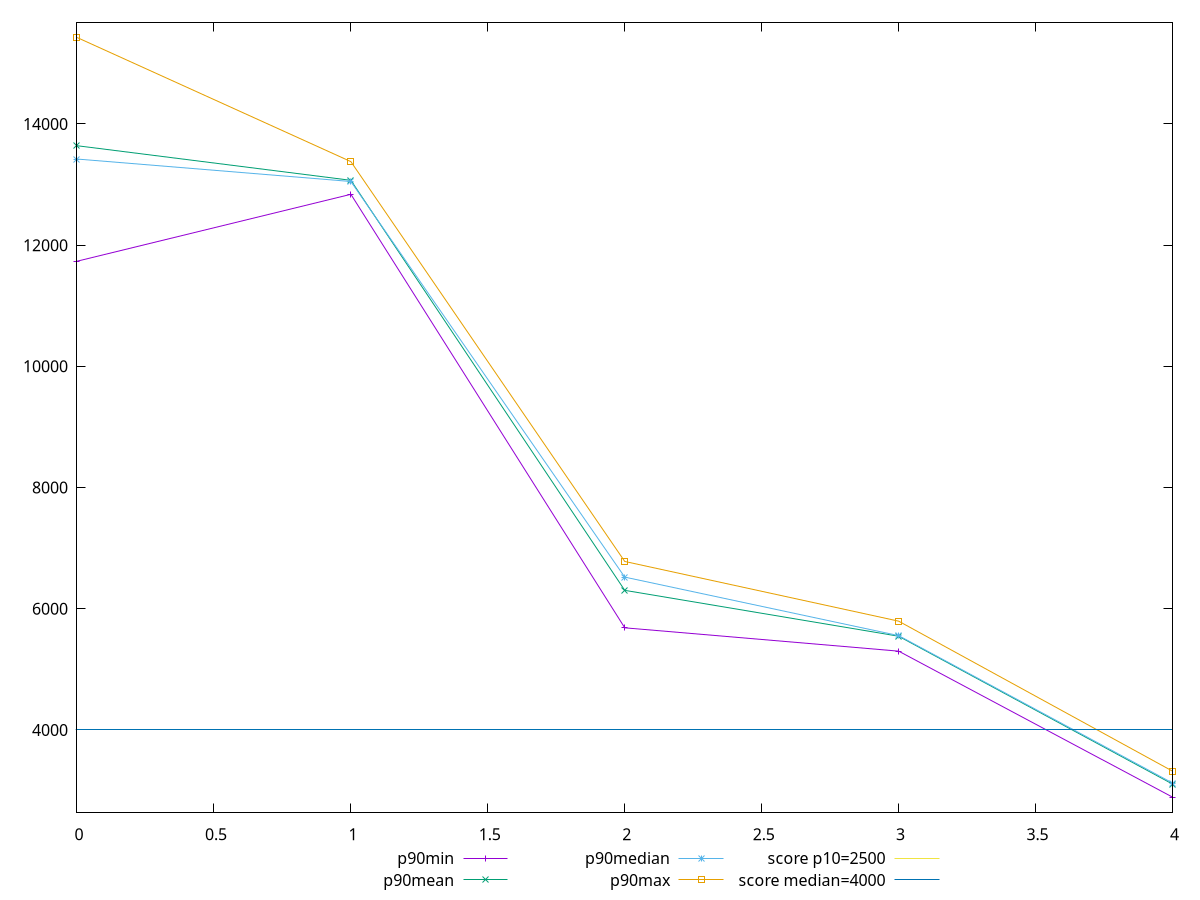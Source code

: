 reset

$p90Min <<EOF
0 11734.771999999999
1 12839.275
2 5685.143999999998
3 5299.991999999998
4 2890.769500000001
EOF

$p90Mean <<EOF
0 13640.889582417583
1 13069.768939560441
2 6303.392431868133
3 5546.246644505492
4 3106.6237197802184
EOF

$p90Median <<EOF
0 13420.966
1 13050.100000000006
2 6521.544000000002
3 5556.089999999999
4 3123.629
EOF

$p90Max <<EOF
0 15426.845999999996
1 13378.150000000003
2 6779.849999999998
3 5795.065499999997
4 3319.788200000001
EOF

set key outside below
set xrange [0:4]
set yrange [2640.047970000001:15677.567529999997]
set trange [2640.047970000001:15677.567529999997]
set terminal svg size 640, 560 enhanced background rgb 'white'
set output "report_00009_2021-02-08T22-37-41.559Z/largest-contentful-paint/progression/value.svg"

plot $p90Min title "p90min" with linespoints, \
     $p90Mean title "p90mean" with linespoints, \
     $p90Median title "p90median" with linespoints, \
     $p90Max title "p90max" with linespoints, \
     2500 title "score p10=2500", \
     4000 title "score median=4000"

reset
